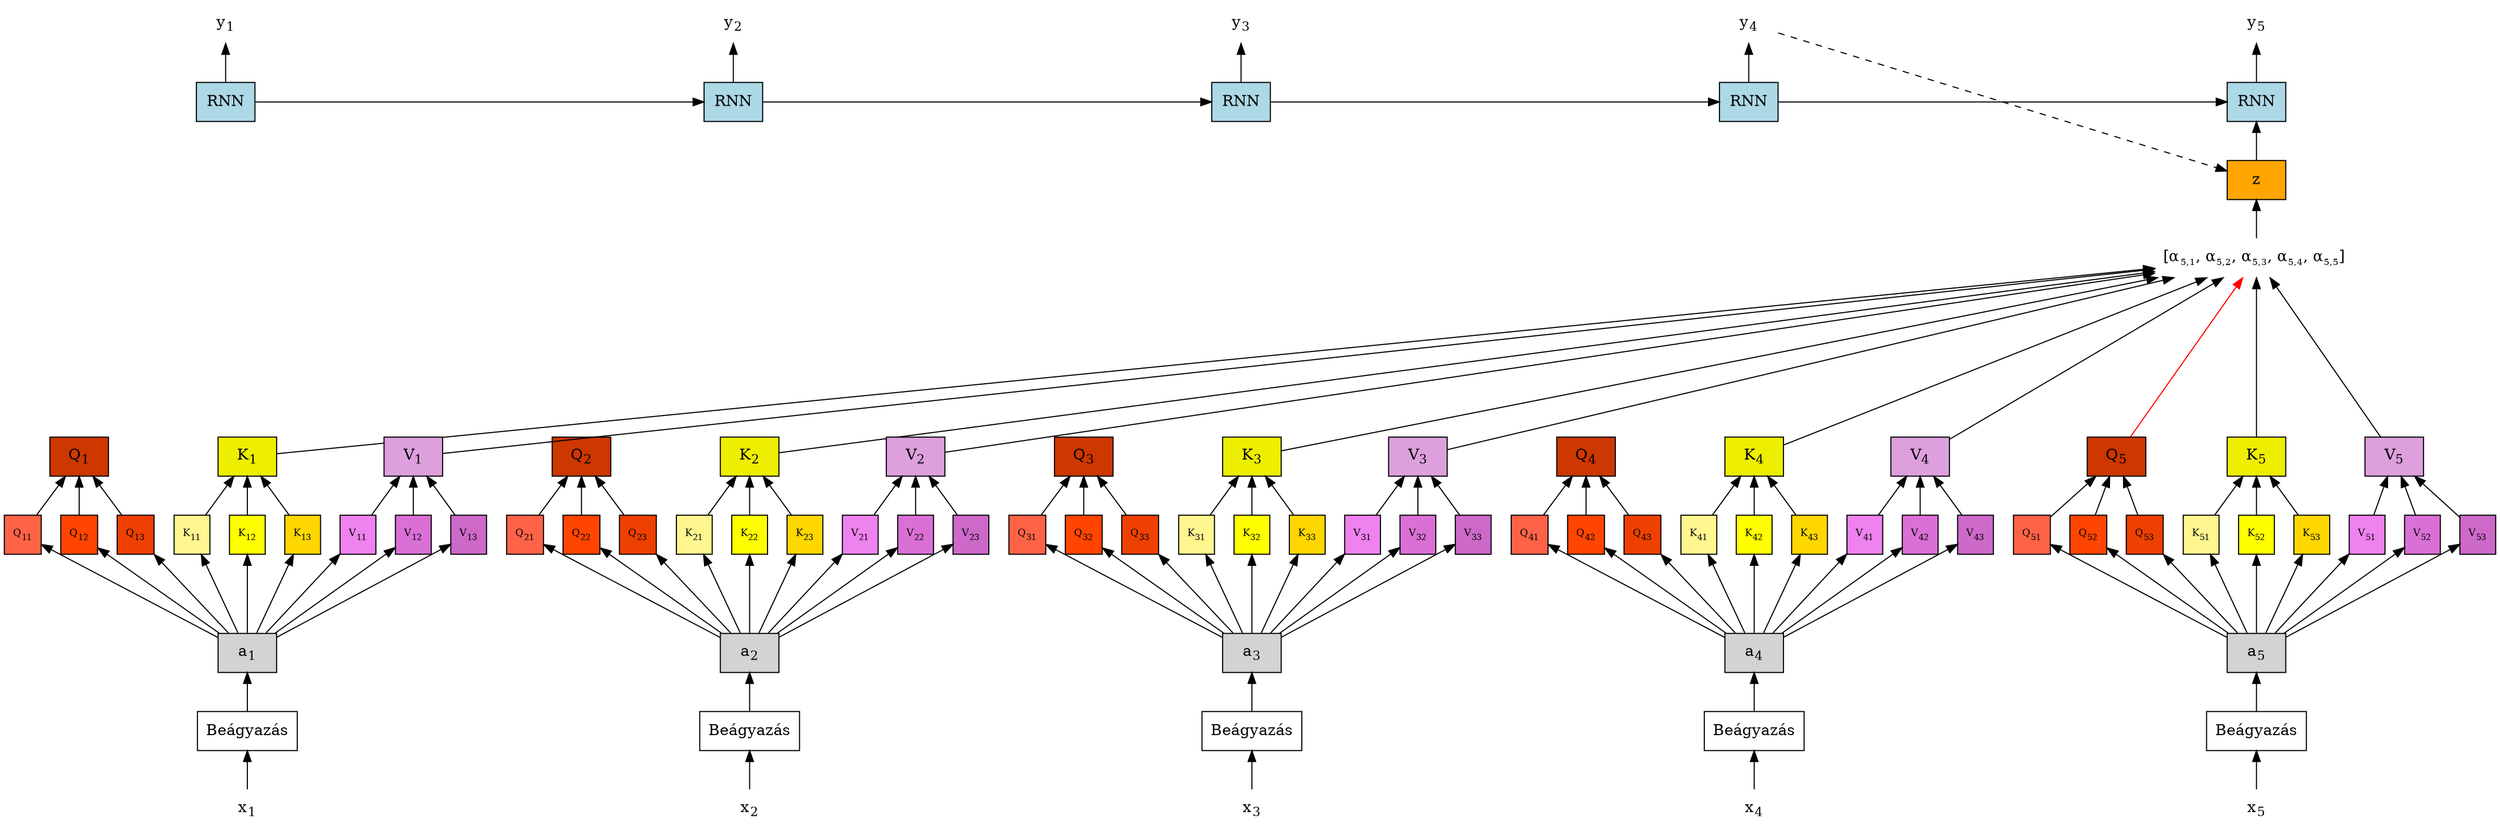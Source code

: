 digraph transformer {
    graph [dpi=300]
    rankdir = "BT"

    x1 [label=<x<sub>1</sub>>, shape="plaintext"]
    x2 [label=<x<sub>2</sub>>, shape="plaintext"]
    x3 [label=<x<sub>3</sub>>, shape="plaintext"]
    x4 [label=<x<sub>4</sub>>, shape="plaintext"]
    x5 [label=<x<sub>5</sub>>, shape="plaintext"]

    a1 [label=<a<sub>1</sub>>, shape="rectangle", style="filled", fillcolor=""]
    a2 [label=<a<sub>2</sub>>, shape="rectangle", style="filled", fillcolor=""]
    a3 [label=<a<sub>3</sub>>, shape="rectangle", style="filled", fillcolor=""]
    a4 [label=<a<sub>4</sub>>, shape="rectangle", style="filled", fillcolor=""]
    a5 [label=<a<sub>5</sub>>, shape="rectangle", style="filled", fillcolor=""]

    q1 [label=<Q<sub>1</sub>>, shape="rectangle", style="filled", fillcolor="orangered3"]
    q2 [label=<Q<sub>2</sub>>, shape="rectangle", style="filled", fillcolor="orangered3"]
    q3 [label=<Q<sub>3</sub>>, shape="rectangle", style="filled", fillcolor="orangered3"]
    q4 [label=<Q<sub>4</sub>>, shape="rectangle", style="filled", fillcolor="orangered3"]
    q5 [label=<Q<sub>5</sub>>, shape="rectangle", style="filled", fillcolor="orangered3"]

    k1 [label=<K<sub>1</sub>>, shape="rectangle", style="filled", fillcolor="yellow2"]
    k2 [label=<K<sub>2</sub>>, shape="rectangle", style="filled", fillcolor="yellow2"]
    k3 [label=<K<sub>3</sub>>, shape="rectangle", style="filled", fillcolor="yellow2"]
    k4 [label=<K<sub>4</sub>>, shape="rectangle", style="filled", fillcolor="yellow2"]
    k5 [label=<K<sub>5</sub>>, shape="rectangle", style="filled", fillcolor="yellow2"]

    v1 [label=<V<sub>1</sub>>, shape="rectangle", style="filled", fillcolor="plum"]
    v2 [label=<V<sub>2</sub>>, shape="rectangle", style="filled", fillcolor="plum"]
    v3 [label=<V<sub>3</sub>>, shape="rectangle", style="filled", fillcolor="plum"]
    v4 [label=<V<sub>4</sub>>, shape="rectangle", style="filled", fillcolor="plum"]
    v5 [label=<V<sub>5</sub>>, shape="rectangle", style="filled", fillcolor="plum"]

    embed1 [label="Beágyazás", shape="rectangle"]    
    embed2 [label="Beágyazás", shape="rectangle"]    
    embed3 [label="Beágyazás", shape="rectangle"]    
    embed4 [label="Beágyazás", shape="rectangle"]    
    embed5 [label="Beágyazás", shape="rectangle"]    

    //alpha1 [label=<[α<sub><font point-size="10">1,1</font></sub>, α<sub><font point-size="10">1,2</font></sub>, α<sub><font point-size="10">1,3</font></sub>, α<sub><font point-size="10">1,4</font></sub>, α<sub><font point-size="10">1,5</font></sub>] >, shape="plaintext"]
    //alpha2 [label=<[α<sub><font point-size="10">2,1</font></sub>, α<sub><font point-size="10">2,2</font></sub>, α<sub><font point-size="10">2,3</font></sub>, α<sub><font point-size="10">2,4</font></sub>, α<sub><font point-size="10">2,5</font></sub>] >, shape="plaintext"]
    //alpha3 [label=<[α<sub><font point-size="10">3,1</font></sub>, α<sub><font point-size="10">3,2</font></sub>, α<sub><font point-size="10">3,3</font></sub>, α<sub><font point-size="10">3,4</font></sub>, α<sub><font point-size="10">3,5</font></sub>] >, shape="plaintext"]
    //alpha4 [label=<[α<sub><font point-size="10">4,1</font></sub>, α<sub><font point-size="10">4,2</font></sub>, α<sub><font point-size="10">4,3</font></sub>, α<sub><font point-size="10">4,4</font></sub>, α<sub><font point-size="10">4,5</font></sub>] >, shape="plaintext"]
    alpha5 [label=<[α<sub><font point-size="10">5,1</font></sub>, α<sub><font point-size="10">5,2</font></sub>, α<sub><font point-size="10">5,3</font></sub>, α<sub><font point-size="10">5,4</font></sub>, α<sub><font point-size="10">5,5</font></sub>] >, shape="plaintext"]

    z [label="z", shape="rectangle", style="filled", fillcolor="orange"]
    
    rnn1 [label="RNN", shape="rectangle", style="filled", fillcolor="lightblue"]
    rnn2 [label="RNN", shape="rectangle", style="filled", fillcolor="lightblue"]
    rnn3 [label="RNN", shape="rectangle", style="filled", fillcolor="lightblue"]
    rnn4 [label="RNN", shape="rectangle", style="filled", fillcolor="lightblue"]
    rnn5 [label="RNN", shape="rectangle", style="filled", fillcolor="lightblue"]
    
    y1 [label=<y<sub>1</sub>>, shape="rectangle", shape="plaintext"]
    y2 [label=<y<sub>2</sub>>, shape="rectangle", shape="plaintext"]
    y3 [label=<y<sub>3</sub>>, shape="rectangle", shape="plaintext"]
    y4 [label=<y<sub>4</sub>>, shape="rectangle", shape="plaintext"]
    y5 [label=<y<sub>5</sub>>, shape="rectangle", shape="plaintext"]

    x1 -> embed1
    x2 -> embed2
    x3 -> embed3
    x4 -> embed4
    x5 -> embed5

    embed1 -> a1
    embed2 -> a2
    embed3 -> a3
    embed4 -> a4
    embed5 -> a5

    q11 [label=<Q<sub>11</sub>>, width=.1, fontsize=9, shape="rectangle", style="filled", fillcolor="tomato"]
    q12 [label=<Q<sub>12</sub>>, width=.1, fontsize=9, shape="rectangle", style="filled", fillcolor="orangered"]
    q13 [label=<Q<sub>13</sub>>, width=.1, fontsize=9, shape="rectangle", style="filled", fillcolor="orangered2"]
    q21 [label=<Q<sub>21</sub>>, width=.1, fontsize=9, shape="rectangle", style="filled", fillcolor="tomato"]
    q22 [label=<Q<sub>22</sub>>, width=.1, fontsize=9, shape="rectangle", style="filled", fillcolor="orangered"]
    q23 [label=<Q<sub>23</sub>>, width=.1, fontsize=9, shape="rectangle", style="filled", fillcolor="orangered2"]
    q31 [label=<Q<sub>31</sub>>, width=.1, fontsize=9, shape="rectangle", style="filled", fillcolor="tomato"]
    q32 [label=<Q<sub>32</sub>>, width=.1, fontsize=9, shape="rectangle", style="filled", fillcolor="orangered"]
    q33 [label=<Q<sub>33</sub>>, width=.1, fontsize=9, shape="rectangle", style="filled", fillcolor="orangered2"]
    q41 [label=<Q<sub>41</sub>>, width=.1, fontsize=9, shape="rectangle", style="filled", fillcolor="tomato"]
    q42 [label=<Q<sub>42</sub>>, width=.1, fontsize=9, shape="rectangle", style="filled", fillcolor="orangered"]
    q43 [label=<Q<sub>43</sub>>, width=.1, fontsize=9, shape="rectangle", style="filled", fillcolor="orangered2"]
    q51 [label=<Q<sub>51</sub>>, width=.1, fontsize=9, shape="rectangle", style="filled", fillcolor="tomato"]
    q52 [label=<Q<sub>52</sub>>, width=.1, fontsize=9, shape="rectangle", style="filled", fillcolor="orangered"]
    q53 [label=<Q<sub>53</sub>>, width=.1, fontsize=9, shape="rectangle", style="filled", fillcolor="orangered2"]
    k11 [label=<K<sub>11</sub>>, width=.1, fontsize=9, shape="rectangle", style="filled", fillcolor="khaki1"]
    k12 [label=<K<sub>12</sub>>, width=.1, fontsize=9, shape="rectangle", style="filled", fillcolor="yellow"]
    k13 [label=<K<sub>13</sub>>, width=.1, fontsize=9, shape="rectangle", style="filled", fillcolor="gold"]
    k21 [label=<K<sub>21</sub>>, width=.1, fontsize=9, shape="rectangle", style="filled", fillcolor="khaki1"]
    k22 [label=<K<sub>22</sub>>, width=.1, fontsize=9, shape="rectangle", style="filled", fillcolor="yellow"]
    k23 [label=<K<sub>23</sub>>, width=.1, fontsize=9, shape="rectangle", style="filled", fillcolor="gold"]
    k31 [label=<K<sub>31</sub>>, width=.1, fontsize=9, shape="rectangle", style="filled", fillcolor="khaki1"]
    k32 [label=<K<sub>32</sub>>, width=.1, fontsize=9, shape="rectangle", style="filled", fillcolor="yellow"]
    k33 [label=<K<sub>33</sub>>, width=.1, fontsize=9, shape="rectangle", style="filled", fillcolor="gold"]
    k41 [label=<K<sub>41</sub>>, width=.1, fontsize=9, shape="rectangle", style="filled", fillcolor="khaki1"]
    k42 [label=<K<sub>42</sub>>, width=.1, fontsize=9, shape="rectangle", style="filled", fillcolor="yellow"]
    k43 [label=<K<sub>43</sub>>, width=.1, fontsize=9, shape="rectangle", style="filled", fillcolor="gold"]
    k51 [label=<K<sub>51</sub>>, width=.1, fontsize=9, shape="rectangle", style="filled", fillcolor="khaki1"]
    k52 [label=<K<sub>52</sub>>, width=.1, fontsize=9, shape="rectangle", style="filled", fillcolor="yellow"]
    k53 [label=<K<sub>53</sub>>, width=.1, fontsize=9, shape="rectangle", style="filled", fillcolor="gold"]
    v11 [label=<V<sub>11</sub>>, width=.1, fontsize=9, shape="rectangle", style="filled", fillcolor="violet"]
    v12 [label=<V<sub>12</sub>>, width=.1, fontsize=9, shape="rectangle", style="filled", fillcolor="orchid"]
    v13 [label=<V<sub>13</sub>>, width=.1, fontsize=9, shape="rectangle", style="filled", fillcolor="orchid3"]
    v21 [label=<V<sub>21</sub>>, width=.1, fontsize=9, shape="rectangle", style="filled", fillcolor="violet"]
    v22 [label=<V<sub>22</sub>>, width=.1, fontsize=9, shape="rectangle", style="filled", fillcolor="orchid"]
    v23 [label=<V<sub>23</sub>>, width=.1, fontsize=9, shape="rectangle", style="filled", fillcolor="orchid3"]
    v31 [label=<V<sub>31</sub>>, width=.1, fontsize=9, shape="rectangle", style="filled", fillcolor="violet"]
    v32 [label=<V<sub>32</sub>>, width=.1, fontsize=9, shape="rectangle", style="filled", fillcolor="orchid"]
    v33 [label=<V<sub>33</sub>>, width=.1, fontsize=9, shape="rectangle", style="filled", fillcolor="orchid3"]
    v41 [label=<V<sub>41</sub>>, width=.1, fontsize=9, shape="rectangle", style="filled", fillcolor="violet"]
    v42 [label=<V<sub>42</sub>>, width=.1, fontsize=9, shape="rectangle", style="filled", fillcolor="orchid"]
    v43 [label=<V<sub>43</sub>>, width=.1, fontsize=9, shape="rectangle", style="filled", fillcolor="orchid3"]
    v51 [label=<V<sub>51</sub>>, width=.1, fontsize=9, shape="rectangle", style="filled", fillcolor="violet"]
    v52 [label=<V<sub>52</sub>>, width=.1, fontsize=9, shape="rectangle", style="filled", fillcolor="orchid"]
    v53 [label=<V<sub>53</sub>>, width=.1, fontsize=9, shape="rectangle", style="filled", fillcolor="orchid3"]

    { rank=same; q11 q12 q13 q21 q22 q23 q31 q32 q33 q41 q42 q43 q51 q52 q53 k11 k12 k13 k21 k22 k23 k31 k32 k33 k41 k42 k43 k51 k52 k53 v11 v12 v13 v21 v22 v23 v31 v32 v33 v41 v42 v43 v51 v52 v53 }

    a1 -> q11 [minlen=2]
    a1 -> q12 [minlen=2]
    a1 -> q13 [minlen=2]
    a2 -> q21 [minlen=2]
    a2 -> q22 [minlen=2]
    a2 -> q23 [minlen=2]
    a3 -> q31 [minlen=2]
    a3 -> q32 [minlen=2]
    a3 -> q33 [minlen=2]
    a4 -> q41 [minlen=2]
    a4 -> q42 [minlen=2]
    a4 -> q43 [minlen=2]
    a5 -> q51 [minlen=2]
    a5 -> q52 [minlen=2]
    a5 -> q53 [minlen=2]
    a1 -> k11 [minlen=2]
    a1 -> k12 [minlen=2]
    a1 -> k13 [minlen=2]
    a2 -> k21 [minlen=2]
    a2 -> k22 [minlen=2]
    a2 -> k23 [minlen=2]
    a3 -> k31 [minlen=2]
    a3 -> k32 [minlen=2]
    a3 -> k33 [minlen=2]
    a4 -> k41 [minlen=2]
    a4 -> k42 [minlen=2]
    a4 -> k43 [minlen=2]
    a5 -> k51 [minlen=2]
    a5 -> k52 [minlen=2]
    a5 -> k53 [minlen=2]
    a1 -> v11 [minlen=2]
    a1 -> v12 [minlen=2]
    a1 -> v13 [minlen=2]
    a2 -> v21 [minlen=2]
    a2 -> v22 [minlen=2]
    a2 -> v23 [minlen=2]
    a3 -> v31 [minlen=2]
    a3 -> v32 [minlen=2]
    a3 -> v33 [minlen=2]
    a4 -> v41 [minlen=2]
    a4 -> v42 [minlen=2]
    a4 -> v43 [minlen=2]
    a5 -> v51 [minlen=2]
    a5 -> v52 [minlen=2]
    a5 -> v53 [minlen=2]

    q11 -> q1 
    q12 -> q1 
    q13 -> q1 
    q21 -> q2 
    q22 -> q2 
    q23 -> q2 
    q31 -> q3 
    q32 -> q3 
    q33 -> q3 
    q41 -> q4 
    q42 -> q4 
    q43 -> q4 
    q51 -> q5 
    q52 -> q5 
    q53 -> q5 
    k11 -> k1 
    k12 -> k1 
    k13 -> k1 
    k21 -> k2 
    k22 -> k2 
    k23 -> k2 
    k31 -> k3 
    k32 -> k3 
    k33 -> k3 
    k41 -> k4 
    k42 -> k4 
    k43 -> k4 
    k51 -> k5 
    k52 -> k5 
    k53 -> k5 
    v11 -> v1 
    v12 -> v1 
    v13 -> v1 
    v21 -> v2 
    v22 -> v2 
    v23 -> v2 
    v31 -> v3 
    v32 -> v3 
    v33 -> v3 
    v41 -> v4 
    v42 -> v4 
    v43 -> v4 
    v51 -> v5 
    v52 -> v5 
    v53 -> v5 

    splines="False"

    q1 -> alpha5 [minlen=4, constraint="False", style="invis"]
    q2 -> alpha5 [minlen=4, constraint="False", style="invis"]
    q3 -> alpha5 [minlen=4, constraint="False", style="invis"]
    q4 -> alpha5 [minlen=4, constraint="False", style="invis"]
    q5 -> alpha5 [minlen=4, constraint="True", color="red"]
    k1 -> alpha5 [minlen=4, constraint="False"]
    v1 -> alpha5 [minlen=4, constraint="False"]
    k2 -> alpha5 [minlen=4, constraint="False"]
    v2 -> alpha5 [minlen=4, constraint="False"]
    k3 -> alpha5 [minlen=4, constraint="False"]
    v3 -> alpha5 [minlen=4, constraint="False"]
    k4 -> alpha5 [minlen=4, constraint="False"]
    v4 -> alpha5 [minlen=4, constraint="False"]
    k5 -> alpha5 [minlen=4, constraint="True"]
    v5 -> alpha5 [minlen=4, constraint="True"]
    
    {rank="same"; rnn1; rnn2; rnn3; rnn4; rnn5;}

    rnn1 -> rnn2 [constraint="true", minlen=23]
    rnn2 -> rnn3 [constraint="true", minlen=23]
    rnn3 -> rnn4 [constraint="true", minlen=23]
    rnn4 -> rnn5 [constraint="true", minlen=23]

    rnn1 -> y1
    rnn2 -> y2
    rnn3 -> y3
    rnn4 -> y4
    rnn5 -> y5

    alpha5 -> z
    z -> rnn5
    y4 -> z [style="dashed", constraint="false"]




















}